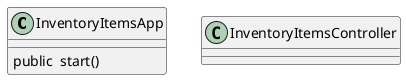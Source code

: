 @startuml

class InventoryItemsApp  {
    public  start()
    }
class InventoryItemsController {

}
@enduml